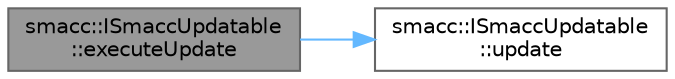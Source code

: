 digraph "smacc::ISmaccUpdatable::executeUpdate"
{
 // LATEX_PDF_SIZE
  bgcolor="transparent";
  edge [fontname=Helvetica,fontsize=10,labelfontname=Helvetica,labelfontsize=10];
  node [fontname=Helvetica,fontsize=10,shape=box,height=0.2,width=0.4];
  rankdir="LR";
  Node1 [label="smacc::ISmaccUpdatable\l::executeUpdate",height=0.2,width=0.4,color="gray40", fillcolor="grey60", style="filled", fontcolor="black",tooltip=" "];
  Node1 -> Node2 [color="steelblue1",style="solid"];
  Node2 [label="smacc::ISmaccUpdatable\l::update",height=0.2,width=0.4,color="grey40", fillcolor="white", style="filled",URL="$classsmacc_1_1ISmaccUpdatable.html#a84ee0520cbefdb1d412bed54650b028e",tooltip=" "];
}
